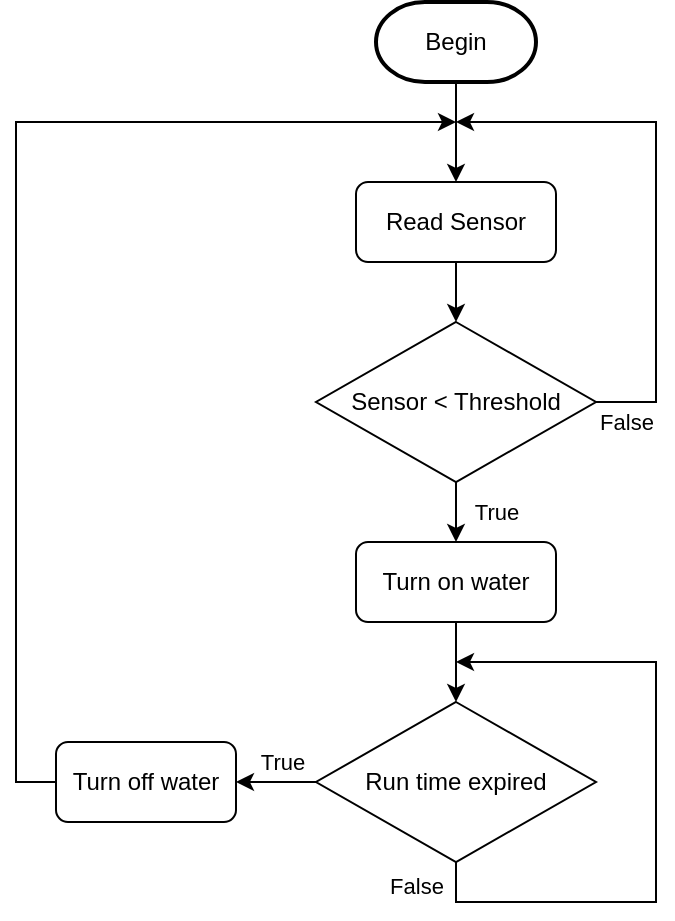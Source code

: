 <mxfile version="24.7.7">
  <diagram name="Page-1" id="6ULIpakHsoLKxna_fnID">
    <mxGraphModel dx="957" dy="422" grid="1" gridSize="10" guides="1" tooltips="1" connect="1" arrows="1" fold="1" page="1" pageScale="1" pageWidth="850" pageHeight="1100" math="0" shadow="0">
      <root>
        <mxCell id="0" />
        <mxCell id="1" parent="0" />
        <mxCell id="3KwGl_DgkvQ3R0QmnAbl-1" value="Begin" style="strokeWidth=2;html=1;shape=mxgraph.flowchart.terminator;whiteSpace=wrap;" parent="1" vertex="1">
          <mxGeometry x="380" y="680" width="80" height="40" as="geometry" />
        </mxCell>
        <mxCell id="3KwGl_DgkvQ3R0QmnAbl-9" value="Sensor &amp;lt; Threshold" style="rhombus;whiteSpace=wrap;html=1;" parent="1" vertex="1">
          <mxGeometry x="350" y="840" width="140" height="80" as="geometry" />
        </mxCell>
        <mxCell id="3KwGl_DgkvQ3R0QmnAbl-18" value="Run time expired" style="rhombus;whiteSpace=wrap;html=1;" parent="1" vertex="1">
          <mxGeometry x="350" y="1030" width="140" height="80" as="geometry" />
        </mxCell>
        <mxCell id="3KwGl_DgkvQ3R0QmnAbl-28" value="" style="endArrow=classic;html=1;rounded=0;exitX=0;exitY=0.5;exitDx=0;exitDy=0;entryX=1;entryY=0.5;entryDx=0;entryDy=0;" parent="1" source="3KwGl_DgkvQ3R0QmnAbl-18" target="mgWZljupeznzxD2v-yhq-3" edge="1">
          <mxGeometry width="50" height="50" relative="1" as="geometry">
            <mxPoint x="370" y="1110" as="sourcePoint" />
            <mxPoint x="285" y="1040" as="targetPoint" />
          </mxGeometry>
        </mxCell>
        <mxCell id="mgWZljupeznzxD2v-yhq-15" value="True" style="edgeLabel;html=1;align=center;verticalAlign=middle;resizable=0;points=[];" vertex="1" connectable="0" parent="3KwGl_DgkvQ3R0QmnAbl-28">
          <mxGeometry x="-0.143" y="-1" relative="1" as="geometry">
            <mxPoint y="-9" as="offset" />
          </mxGeometry>
        </mxCell>
        <mxCell id="3KwGl_DgkvQ3R0QmnAbl-29" value="" style="endArrow=classic;html=1;rounded=0;exitX=0;exitY=0.5;exitDx=0;exitDy=0;" parent="1" source="mgWZljupeznzxD2v-yhq-3" edge="1">
          <mxGeometry width="50" height="50" relative="1" as="geometry">
            <mxPoint x="-110" y="1100" as="sourcePoint" />
            <mxPoint x="420" y="740" as="targetPoint" />
            <Array as="points">
              <mxPoint x="200" y="1070" />
              <mxPoint x="200" y="740" />
            </Array>
          </mxGeometry>
        </mxCell>
        <mxCell id="3KwGl_DgkvQ3R0QmnAbl-32" value="" style="endArrow=classic;html=1;rounded=0;exitX=1;exitY=0.5;exitDx=0;exitDy=0;" parent="1" source="3KwGl_DgkvQ3R0QmnAbl-9" edge="1">
          <mxGeometry width="50" height="50" relative="1" as="geometry">
            <mxPoint x="370" y="740" as="sourcePoint" />
            <mxPoint x="420" y="740" as="targetPoint" />
            <Array as="points">
              <mxPoint x="520" y="880" />
              <mxPoint x="520" y="740" />
              <mxPoint x="420" y="740" />
            </Array>
          </mxGeometry>
        </mxCell>
        <mxCell id="mgWZljupeznzxD2v-yhq-20" value="False" style="edgeLabel;html=1;align=center;verticalAlign=middle;resizable=0;points=[];" vertex="1" connectable="0" parent="3KwGl_DgkvQ3R0QmnAbl-32">
          <mxGeometry x="-0.827" relative="1" as="geometry">
            <mxPoint x="-9" y="10" as="offset" />
          </mxGeometry>
        </mxCell>
        <mxCell id="mgWZljupeznzxD2v-yhq-3" value="Turn off water" style="rounded=1;whiteSpace=wrap;html=1;" vertex="1" parent="1">
          <mxGeometry x="220" y="1050" width="90" height="40" as="geometry" />
        </mxCell>
        <mxCell id="mgWZljupeznzxD2v-yhq-4" value="Turn on water" style="rounded=1;whiteSpace=wrap;html=1;" vertex="1" parent="1">
          <mxGeometry x="370" y="950" width="100" height="40" as="geometry" />
        </mxCell>
        <mxCell id="mgWZljupeznzxD2v-yhq-6" value="Read Sensor" style="rounded=1;whiteSpace=wrap;html=1;" vertex="1" parent="1">
          <mxGeometry x="370" y="770" width="100" height="40" as="geometry" />
        </mxCell>
        <mxCell id="mgWZljupeznzxD2v-yhq-7" value="" style="endArrow=classic;html=1;rounded=0;exitX=0.5;exitY=1;exitDx=0;exitDy=0;entryX=0.5;entryY=0;entryDx=0;entryDy=0;" edge="1" parent="1" source="mgWZljupeznzxD2v-yhq-6" target="3KwGl_DgkvQ3R0QmnAbl-9">
          <mxGeometry width="50" height="50" relative="1" as="geometry">
            <mxPoint x="290" y="880" as="sourcePoint" />
            <mxPoint x="340" y="830" as="targetPoint" />
          </mxGeometry>
        </mxCell>
        <mxCell id="mgWZljupeznzxD2v-yhq-8" value="" style="endArrow=classic;html=1;rounded=0;exitX=0.5;exitY=1;exitDx=0;exitDy=0;exitPerimeter=0;entryX=0.5;entryY=0;entryDx=0;entryDy=0;" edge="1" parent="1" source="3KwGl_DgkvQ3R0QmnAbl-1" target="mgWZljupeznzxD2v-yhq-6">
          <mxGeometry width="50" height="50" relative="1" as="geometry">
            <mxPoint x="290" y="810" as="sourcePoint" />
            <mxPoint x="420" y="740" as="targetPoint" />
          </mxGeometry>
        </mxCell>
        <mxCell id="mgWZljupeznzxD2v-yhq-10" value="" style="endArrow=classic;html=1;rounded=0;exitX=0.5;exitY=1;exitDx=0;exitDy=0;entryX=0.5;entryY=0;entryDx=0;entryDy=0;" edge="1" parent="1" source="3KwGl_DgkvQ3R0QmnAbl-9" target="mgWZljupeznzxD2v-yhq-4">
          <mxGeometry width="50" height="50" relative="1" as="geometry">
            <mxPoint x="290" y="950" as="sourcePoint" />
            <mxPoint x="340" y="900" as="targetPoint" />
          </mxGeometry>
        </mxCell>
        <mxCell id="mgWZljupeznzxD2v-yhq-16" value="True" style="edgeLabel;html=1;align=center;verticalAlign=middle;resizable=0;points=[];" vertex="1" connectable="0" parent="mgWZljupeznzxD2v-yhq-10">
          <mxGeometry relative="1" as="geometry">
            <mxPoint x="20" as="offset" />
          </mxGeometry>
        </mxCell>
        <mxCell id="mgWZljupeznzxD2v-yhq-11" value="" style="endArrow=classic;html=1;rounded=0;entryX=0.5;entryY=0;entryDx=0;entryDy=0;exitX=0.5;exitY=1;exitDx=0;exitDy=0;" edge="1" parent="1" source="mgWZljupeznzxD2v-yhq-4" target="3KwGl_DgkvQ3R0QmnAbl-18">
          <mxGeometry width="50" height="50" relative="1" as="geometry">
            <mxPoint x="400" y="1020" as="sourcePoint" />
            <mxPoint x="419.76" y="1020" as="targetPoint" />
          </mxGeometry>
        </mxCell>
        <mxCell id="mgWZljupeznzxD2v-yhq-13" value="" style="endArrow=classic;html=1;rounded=0;exitX=0.5;exitY=1;exitDx=0;exitDy=0;" edge="1" parent="1" source="3KwGl_DgkvQ3R0QmnAbl-18">
          <mxGeometry width="50" height="50" relative="1" as="geometry">
            <mxPoint x="570" y="950" as="sourcePoint" />
            <mxPoint x="420" y="1010" as="targetPoint" />
            <Array as="points">
              <mxPoint x="420" y="1130" />
              <mxPoint x="520" y="1130" />
              <mxPoint x="520" y="1010" />
            </Array>
          </mxGeometry>
        </mxCell>
        <mxCell id="mgWZljupeznzxD2v-yhq-14" value="False" style="edgeLabel;html=1;align=center;verticalAlign=middle;resizable=0;points=[];" vertex="1" connectable="0" parent="mgWZljupeznzxD2v-yhq-13">
          <mxGeometry x="-0.932" relative="1" as="geometry">
            <mxPoint x="-20" as="offset" />
          </mxGeometry>
        </mxCell>
      </root>
    </mxGraphModel>
  </diagram>
</mxfile>
